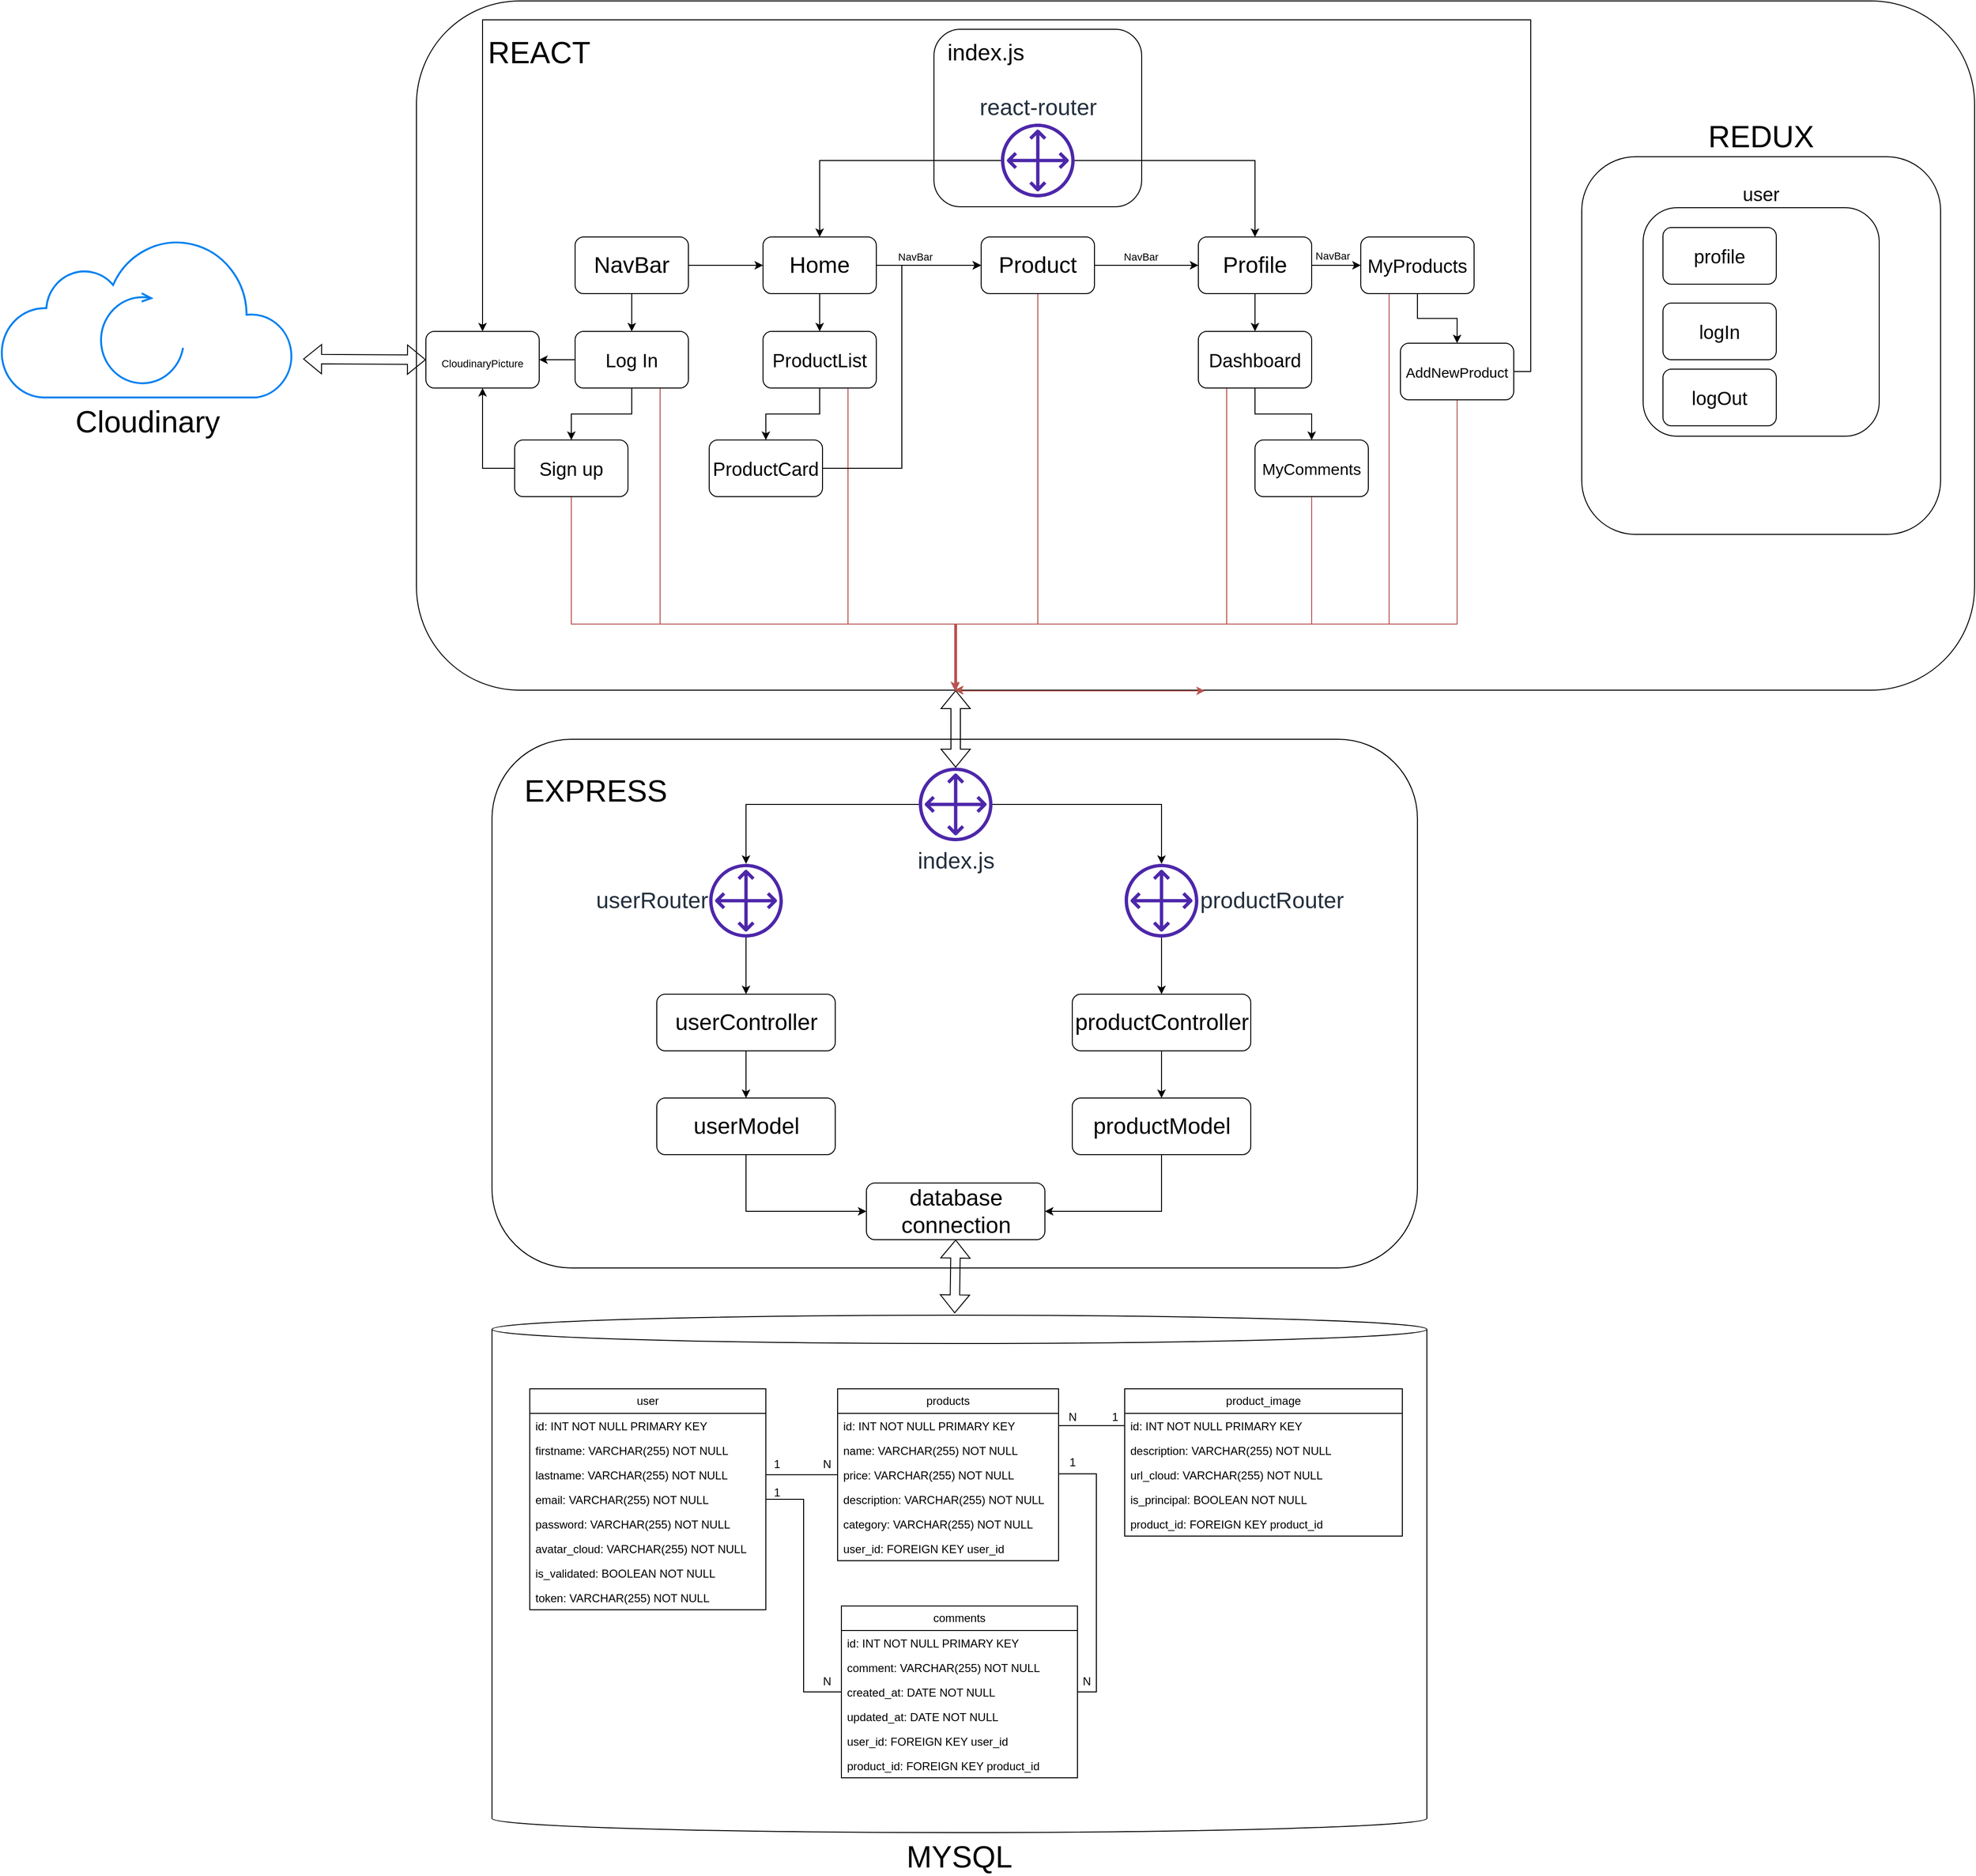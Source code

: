 <mxfile>
    <diagram name="Page-1" id="GkNhZaPV_6VtxY-AVE6r">
        <mxGraphModel dx="1328" dy="905" grid="1" gridSize="10" guides="1" tooltips="1" connect="1" arrows="1" fold="1" page="1" pageScale="1" pageWidth="1169" pageHeight="1654" math="0" shadow="0">
            <root>
                <mxCell id="0"/>
                <mxCell id="1" parent="0"/>
                <mxCell id="a4u-ldLNROcRacnfrWW--4" value="" style="rounded=1;whiteSpace=wrap;html=1;" parent="1" vertex="1">
                    <mxGeometry x="520" y="10" width="1650" height="730" as="geometry"/>
                </mxCell>
                <mxCell id="a4u-ldLNROcRacnfrWW--5" value="" style="rounded=1;whiteSpace=wrap;html=1;" parent="1" vertex="1">
                    <mxGeometry x="600" y="792" width="980" height="560" as="geometry"/>
                </mxCell>
                <mxCell id="a4u-ldLNROcRacnfrWW--6" value="&lt;font style=&quot;font-size: 32px;&quot;&gt;MYSQL&lt;/font&gt;" style="shape=cylinder3;whiteSpace=wrap;html=1;boundedLbl=1;backgroundOutline=1;size=15;labelPosition=center;verticalLabelPosition=bottom;align=center;verticalAlign=top;" parent="1" vertex="1">
                    <mxGeometry x="600" y="1402" width="990" height="548" as="geometry"/>
                </mxCell>
                <mxCell id="a4u-ldLNROcRacnfrWW--7" value="REACT" style="text;html=1;strokeColor=none;fillColor=none;align=center;verticalAlign=middle;whiteSpace=wrap;rounded=0;fontSize=32;" parent="1" vertex="1">
                    <mxGeometry x="620" y="50" width="60" height="30" as="geometry"/>
                </mxCell>
                <mxCell id="a4u-ldLNROcRacnfrWW--11" value="EXPRESS" style="text;html=1;strokeColor=none;fillColor=none;align=center;verticalAlign=middle;whiteSpace=wrap;rounded=0;fontSize=32;" parent="1" vertex="1">
                    <mxGeometry x="680" y="832" width="60" height="30" as="geometry"/>
                </mxCell>
                <mxCell id="a4u-ldLNROcRacnfrWW--13" value="" style="shape=flexArrow;endArrow=classic;startArrow=classic;html=1;rounded=0;" parent="1" source="a4u-ldLNROcRacnfrWW--16" edge="1">
                    <mxGeometry width="100" height="100" relative="1" as="geometry">
                        <mxPoint x="1080" y="660" as="sourcePoint"/>
                        <mxPoint x="1091" y="740" as="targetPoint"/>
                    </mxGeometry>
                </mxCell>
                <mxCell id="a4u-ldLNROcRacnfrWW--14" value="" style="shape=flexArrow;endArrow=classic;startArrow=classic;html=1;rounded=0;exitX=0.5;exitY=1;exitDx=0;exitDy=0;" parent="1" source="a4u-ldLNROcRacnfrWW--30" edge="1">
                    <mxGeometry width="100" height="100" relative="1" as="geometry">
                        <mxPoint x="1090" y="1412" as="sourcePoint"/>
                        <mxPoint x="1090" y="1400" as="targetPoint"/>
                    </mxGeometry>
                </mxCell>
                <mxCell id="a4u-ldLNROcRacnfrWW--28" style="edgeStyle=orthogonalEdgeStyle;rounded=0;orthogonalLoop=1;jettySize=auto;html=1;" parent="1" source="a4u-ldLNROcRacnfrWW--15" target="a4u-ldLNROcRacnfrWW--24" edge="1">
                    <mxGeometry relative="1" as="geometry"/>
                </mxCell>
                <mxCell id="a4u-ldLNROcRacnfrWW--15" value="&lt;font style=&quot;font-size: 24px;&quot;&gt;userController&lt;/font&gt;" style="rounded=1;whiteSpace=wrap;html=1;" parent="1" vertex="1">
                    <mxGeometry x="774.5" y="1062" width="189" height="60" as="geometry"/>
                </mxCell>
                <mxCell id="a4u-ldLNROcRacnfrWW--21" style="edgeStyle=orthogonalEdgeStyle;rounded=0;orthogonalLoop=1;jettySize=auto;html=1;" parent="1" source="a4u-ldLNROcRacnfrWW--16" target="a4u-ldLNROcRacnfrWW--18" edge="1">
                    <mxGeometry relative="1" as="geometry"/>
                </mxCell>
                <mxCell id="a4u-ldLNROcRacnfrWW--22" style="edgeStyle=orthogonalEdgeStyle;rounded=0;orthogonalLoop=1;jettySize=auto;html=1;" parent="1" source="a4u-ldLNROcRacnfrWW--16" target="a4u-ldLNROcRacnfrWW--17" edge="1">
                    <mxGeometry relative="1" as="geometry"/>
                </mxCell>
                <mxCell id="a4u-ldLNROcRacnfrWW--16" value="&lt;font style=&quot;font-size: 24px;&quot;&gt;index.js&lt;br&gt;&lt;/font&gt;" style="sketch=0;outlineConnect=0;fontColor=#232F3E;gradientColor=none;fillColor=#4D27AA;strokeColor=none;dashed=0;verticalLabelPosition=bottom;verticalAlign=top;align=center;html=1;fontSize=12;fontStyle=0;aspect=fixed;pointerEvents=1;shape=mxgraph.aws4.customer_gateway;labelPosition=center;" parent="1" vertex="1">
                    <mxGeometry x="1052" y="822" width="78" height="78" as="geometry"/>
                </mxCell>
                <mxCell id="a4u-ldLNROcRacnfrWW--26" style="edgeStyle=orthogonalEdgeStyle;rounded=0;orthogonalLoop=1;jettySize=auto;html=1;entryX=0.5;entryY=0;entryDx=0;entryDy=0;" parent="1" source="a4u-ldLNROcRacnfrWW--17" target="a4u-ldLNROcRacnfrWW--15" edge="1">
                    <mxGeometry relative="1" as="geometry"/>
                </mxCell>
                <mxCell id="a4u-ldLNROcRacnfrWW--17" value="&lt;font style=&quot;font-size: 24px;&quot;&gt;userRouter&lt;br&gt;&lt;/font&gt;" style="sketch=0;outlineConnect=0;fontColor=#232F3E;gradientColor=none;fillColor=#4D27AA;strokeColor=none;dashed=0;verticalLabelPosition=middle;verticalAlign=middle;align=right;html=1;fontSize=12;fontStyle=0;aspect=fixed;pointerEvents=1;shape=mxgraph.aws4.customer_gateway;labelPosition=left;" parent="1" vertex="1">
                    <mxGeometry x="830" y="924" width="78" height="78" as="geometry"/>
                </mxCell>
                <mxCell id="a4u-ldLNROcRacnfrWW--27" style="edgeStyle=orthogonalEdgeStyle;rounded=0;orthogonalLoop=1;jettySize=auto;html=1;entryX=0.5;entryY=0;entryDx=0;entryDy=0;" parent="1" source="a4u-ldLNROcRacnfrWW--18" target="a4u-ldLNROcRacnfrWW--23" edge="1">
                    <mxGeometry relative="1" as="geometry"/>
                </mxCell>
                <mxCell id="a4u-ldLNROcRacnfrWW--18" value="&lt;font style=&quot;font-size: 24px;&quot;&gt;productRouter&lt;br&gt;&lt;/font&gt;" style="sketch=0;outlineConnect=0;fontColor=#232F3E;gradientColor=none;fillColor=#4D27AA;strokeColor=none;dashed=0;verticalLabelPosition=middle;verticalAlign=middle;align=left;html=1;fontSize=12;fontStyle=0;aspect=fixed;pointerEvents=1;shape=mxgraph.aws4.customer_gateway;labelPosition=right;" parent="1" vertex="1">
                    <mxGeometry x="1270" y="924" width="78" height="78" as="geometry"/>
                </mxCell>
                <mxCell id="a4u-ldLNROcRacnfrWW--29" style="edgeStyle=orthogonalEdgeStyle;rounded=0;orthogonalLoop=1;jettySize=auto;html=1;" parent="1" source="a4u-ldLNROcRacnfrWW--23" target="a4u-ldLNROcRacnfrWW--25" edge="1">
                    <mxGeometry relative="1" as="geometry"/>
                </mxCell>
                <mxCell id="a4u-ldLNROcRacnfrWW--23" value="&lt;font style=&quot;font-size: 24px;&quot;&gt;productController&lt;/font&gt;" style="rounded=1;whiteSpace=wrap;html=1;" parent="1" vertex="1">
                    <mxGeometry x="1214.5" y="1062" width="189" height="60" as="geometry"/>
                </mxCell>
                <mxCell id="a4u-ldLNROcRacnfrWW--32" style="edgeStyle=orthogonalEdgeStyle;rounded=0;orthogonalLoop=1;jettySize=auto;html=1;exitX=0.5;exitY=1;exitDx=0;exitDy=0;entryX=0;entryY=0.5;entryDx=0;entryDy=0;" parent="1" source="a4u-ldLNROcRacnfrWW--24" target="a4u-ldLNROcRacnfrWW--30" edge="1">
                    <mxGeometry relative="1" as="geometry"/>
                </mxCell>
                <mxCell id="a4u-ldLNROcRacnfrWW--24" value="&lt;font style=&quot;font-size: 24px;&quot;&gt;userModel&lt;/font&gt;" style="rounded=1;whiteSpace=wrap;html=1;" parent="1" vertex="1">
                    <mxGeometry x="774.5" y="1172" width="189" height="60" as="geometry"/>
                </mxCell>
                <mxCell id="a4u-ldLNROcRacnfrWW--33" style="edgeStyle=orthogonalEdgeStyle;rounded=0;orthogonalLoop=1;jettySize=auto;html=1;exitX=0.5;exitY=1;exitDx=0;exitDy=0;entryX=1;entryY=0.5;entryDx=0;entryDy=0;" parent="1" source="a4u-ldLNROcRacnfrWW--25" target="a4u-ldLNROcRacnfrWW--30" edge="1">
                    <mxGeometry relative="1" as="geometry"/>
                </mxCell>
                <mxCell id="a4u-ldLNROcRacnfrWW--25" value="&lt;font style=&quot;font-size: 24px;&quot;&gt;productModel&lt;/font&gt;" style="rounded=1;whiteSpace=wrap;html=1;" parent="1" vertex="1">
                    <mxGeometry x="1214.5" y="1172" width="189" height="60" as="geometry"/>
                </mxCell>
                <mxCell id="a4u-ldLNROcRacnfrWW--30" value="&lt;font style=&quot;font-size: 24px;&quot;&gt;database&lt;br&gt;connection&lt;/font&gt;" style="rounded=1;whiteSpace=wrap;html=1;" parent="1" vertex="1">
                    <mxGeometry x="996.5" y="1262" width="189" height="60" as="geometry"/>
                </mxCell>
                <mxCell id="a4u-ldLNROcRacnfrWW--34" value="" style="rounded=1;whiteSpace=wrap;html=1;labelPosition=center;verticalLabelPosition=middle;align=center;verticalAlign=middle;" parent="1" vertex="1">
                    <mxGeometry x="1068" y="40" width="220" height="188" as="geometry"/>
                </mxCell>
                <mxCell id="a4u-ldLNROcRacnfrWW--41" style="edgeStyle=orthogonalEdgeStyle;rounded=0;orthogonalLoop=1;jettySize=auto;html=1;entryX=0.5;entryY=0;entryDx=0;entryDy=0;" parent="1" source="a4u-ldLNROcRacnfrWW--35" target="a4u-ldLNROcRacnfrWW--38" edge="1">
                    <mxGeometry relative="1" as="geometry"/>
                </mxCell>
                <mxCell id="a4u-ldLNROcRacnfrWW--43" style="edgeStyle=orthogonalEdgeStyle;rounded=0;orthogonalLoop=1;jettySize=auto;html=1;" parent="1" source="a4u-ldLNROcRacnfrWW--35" target="a4u-ldLNROcRacnfrWW--40" edge="1">
                    <mxGeometry relative="1" as="geometry"/>
                </mxCell>
                <mxCell id="a4u-ldLNROcRacnfrWW--35" value="react-router" style="sketch=0;outlineConnect=0;fontColor=#232F3E;gradientColor=none;fillColor=#4D27AA;strokeColor=none;dashed=0;verticalLabelPosition=top;verticalAlign=bottom;align=center;html=1;fontSize=24;fontStyle=0;aspect=fixed;pointerEvents=1;shape=mxgraph.aws4.customer_gateway;labelPosition=center;" parent="1" vertex="1">
                    <mxGeometry x="1139" y="140" width="78" height="78" as="geometry"/>
                </mxCell>
                <mxCell id="a4u-ldLNROcRacnfrWW--37" value="index.js" style="text;html=1;strokeColor=none;fillColor=none;align=center;verticalAlign=middle;whiteSpace=wrap;rounded=0;fontSize=24;" parent="1" vertex="1">
                    <mxGeometry x="1078" y="50" width="90" height="30" as="geometry"/>
                </mxCell>
                <mxCell id="a4u-ldLNROcRacnfrWW--48" style="edgeStyle=orthogonalEdgeStyle;rounded=0;orthogonalLoop=1;jettySize=auto;html=1;exitX=1;exitY=0.5;exitDx=0;exitDy=0;" parent="1" source="a4u-ldLNROcRacnfrWW--38" target="a4u-ldLNROcRacnfrWW--39" edge="1">
                    <mxGeometry relative="1" as="geometry"/>
                </mxCell>
                <mxCell id="a4u-ldLNROcRacnfrWW--50" value="NavBar" style="edgeLabel;html=1;align=center;verticalAlign=middle;resizable=0;points=[];" parent="a4u-ldLNROcRacnfrWW--48" vertex="1" connectable="0">
                    <mxGeometry x="-0.261" y="2" relative="1" as="geometry">
                        <mxPoint y="-7" as="offset"/>
                    </mxGeometry>
                </mxCell>
                <mxCell id="a4u-ldLNROcRacnfrWW--55" style="edgeStyle=orthogonalEdgeStyle;rounded=0;orthogonalLoop=1;jettySize=auto;html=1;exitX=0.5;exitY=1;exitDx=0;exitDy=0;entryX=0.5;entryY=0;entryDx=0;entryDy=0;" parent="1" source="a4u-ldLNROcRacnfrWW--38" target="a4u-ldLNROcRacnfrWW--52" edge="1">
                    <mxGeometry relative="1" as="geometry"/>
                </mxCell>
                <mxCell id="a4u-ldLNROcRacnfrWW--38" value="Home" style="rounded=1;whiteSpace=wrap;html=1;fontSize=24;" parent="1" vertex="1">
                    <mxGeometry x="887" y="260" width="120" height="60" as="geometry"/>
                </mxCell>
                <mxCell id="a4u-ldLNROcRacnfrWW--49" style="edgeStyle=orthogonalEdgeStyle;rounded=0;orthogonalLoop=1;jettySize=auto;html=1;exitX=1;exitY=0.5;exitDx=0;exitDy=0;entryX=0;entryY=0.5;entryDx=0;entryDy=0;" parent="1" source="a4u-ldLNROcRacnfrWW--39" target="a4u-ldLNROcRacnfrWW--40" edge="1">
                    <mxGeometry relative="1" as="geometry"/>
                </mxCell>
                <mxCell id="a4u-ldLNROcRacnfrWW--51" value="NavBar" style="edgeLabel;html=1;align=center;verticalAlign=middle;resizable=0;points=[];" parent="a4u-ldLNROcRacnfrWW--49" vertex="1" connectable="0">
                    <mxGeometry x="-0.117" y="-4" relative="1" as="geometry">
                        <mxPoint y="-13" as="offset"/>
                    </mxGeometry>
                </mxCell>
                <mxCell id="a4u-ldLNROcRacnfrWW--107" style="edgeStyle=orthogonalEdgeStyle;rounded=0;orthogonalLoop=1;jettySize=auto;html=1;exitX=0.5;exitY=1;exitDx=0;exitDy=0;fillColor=#f8cecc;strokeColor=#b85450;" parent="1" source="a4u-ldLNROcRacnfrWW--39" edge="1">
                    <mxGeometry relative="1" as="geometry">
                        <mxPoint x="1090" y="740" as="targetPoint"/>
                        <Array as="points">
                            <mxPoint x="1178" y="670"/>
                            <mxPoint x="1091" y="670"/>
                            <mxPoint x="1091" y="740"/>
                        </Array>
                    </mxGeometry>
                </mxCell>
                <mxCell id="a4u-ldLNROcRacnfrWW--39" value="Product" style="rounded=1;whiteSpace=wrap;html=1;fontSize=24;" parent="1" vertex="1">
                    <mxGeometry x="1118" y="260" width="120" height="60" as="geometry"/>
                </mxCell>
                <mxCell id="a4u-ldLNROcRacnfrWW--65" style="edgeStyle=orthogonalEdgeStyle;rounded=0;orthogonalLoop=1;jettySize=auto;html=1;exitX=0.5;exitY=1;exitDx=0;exitDy=0;entryX=0.5;entryY=0;entryDx=0;entryDy=0;" parent="1" source="a4u-ldLNROcRacnfrWW--40" target="a4u-ldLNROcRacnfrWW--63" edge="1">
                    <mxGeometry relative="1" as="geometry"/>
                </mxCell>
                <mxCell id="a4u-ldLNROcRacnfrWW--184" style="edgeStyle=orthogonalEdgeStyle;rounded=0;orthogonalLoop=1;jettySize=auto;html=1;exitX=1;exitY=0.5;exitDx=0;exitDy=0;" parent="1" source="a4u-ldLNROcRacnfrWW--40" target="a4u-ldLNROcRacnfrWW--64" edge="1">
                    <mxGeometry relative="1" as="geometry"/>
                </mxCell>
                <mxCell id="a4u-ldLNROcRacnfrWW--40" value="Profile" style="rounded=1;whiteSpace=wrap;html=1;fontSize=24;" parent="1" vertex="1">
                    <mxGeometry x="1348" y="260" width="120" height="60" as="geometry"/>
                </mxCell>
                <mxCell id="a4u-ldLNROcRacnfrWW--47" style="edgeStyle=orthogonalEdgeStyle;rounded=0;orthogonalLoop=1;jettySize=auto;html=1;exitX=1;exitY=0.5;exitDx=0;exitDy=0;entryX=0;entryY=0.5;entryDx=0;entryDy=0;" parent="1" source="a4u-ldLNROcRacnfrWW--46" target="a4u-ldLNROcRacnfrWW--38" edge="1">
                    <mxGeometry relative="1" as="geometry"/>
                </mxCell>
                <mxCell id="a4u-ldLNROcRacnfrWW--60" style="edgeStyle=orthogonalEdgeStyle;rounded=0;orthogonalLoop=1;jettySize=auto;html=1;exitX=0.5;exitY=1;exitDx=0;exitDy=0;entryX=0.5;entryY=0;entryDx=0;entryDy=0;" parent="1" source="a4u-ldLNROcRacnfrWW--46" target="a4u-ldLNROcRacnfrWW--58" edge="1">
                    <mxGeometry relative="1" as="geometry"/>
                </mxCell>
                <mxCell id="a4u-ldLNROcRacnfrWW--46" value="NavBar" style="rounded=1;whiteSpace=wrap;html=1;fontSize=24;" parent="1" vertex="1">
                    <mxGeometry x="688" y="260" width="120" height="60" as="geometry"/>
                </mxCell>
                <mxCell id="a4u-ldLNROcRacnfrWW--56" style="edgeStyle=orthogonalEdgeStyle;rounded=0;orthogonalLoop=1;jettySize=auto;html=1;exitX=0.5;exitY=1;exitDx=0;exitDy=0;entryX=0.5;entryY=0;entryDx=0;entryDy=0;" parent="1" source="a4u-ldLNROcRacnfrWW--52" target="a4u-ldLNROcRacnfrWW--53" edge="1">
                    <mxGeometry relative="1" as="geometry"/>
                </mxCell>
                <mxCell id="a4u-ldLNROcRacnfrWW--106" style="edgeStyle=orthogonalEdgeStyle;rounded=0;orthogonalLoop=1;jettySize=auto;html=1;exitX=0.75;exitY=1;exitDx=0;exitDy=0;fillColor=#f8cecc;strokeColor=#b85450;" parent="1" source="a4u-ldLNROcRacnfrWW--52" edge="1">
                    <mxGeometry relative="1" as="geometry">
                        <mxPoint x="1090" y="740" as="targetPoint"/>
                        <Array as="points">
                            <mxPoint x="977" y="670"/>
                            <mxPoint x="1091" y="670"/>
                            <mxPoint x="1091" y="740"/>
                        </Array>
                    </mxGeometry>
                </mxCell>
                <mxCell id="a4u-ldLNROcRacnfrWW--52" value="ProductList" style="rounded=1;whiteSpace=wrap;html=1;fontSize=20;" parent="1" vertex="1">
                    <mxGeometry x="887" y="360" width="120" height="60" as="geometry"/>
                </mxCell>
                <mxCell id="a4u-ldLNROcRacnfrWW--62" style="edgeStyle=orthogonalEdgeStyle;rounded=0;orthogonalLoop=1;jettySize=auto;html=1;exitX=1;exitY=0.5;exitDx=0;exitDy=0;entryX=0;entryY=0.5;entryDx=0;entryDy=0;" parent="1" source="a4u-ldLNROcRacnfrWW--53" target="a4u-ldLNROcRacnfrWW--39" edge="1">
                    <mxGeometry relative="1" as="geometry"/>
                </mxCell>
                <mxCell id="a4u-ldLNROcRacnfrWW--53" value="ProductCard" style="rounded=1;whiteSpace=wrap;html=1;fontSize=20;" parent="1" vertex="1">
                    <mxGeometry x="830" y="475" width="120" height="60" as="geometry"/>
                </mxCell>
                <mxCell id="a4u-ldLNROcRacnfrWW--61" style="edgeStyle=orthogonalEdgeStyle;rounded=0;orthogonalLoop=1;jettySize=auto;html=1;exitX=0.5;exitY=1;exitDx=0;exitDy=0;entryX=0.5;entryY=0;entryDx=0;entryDy=0;" parent="1" source="a4u-ldLNROcRacnfrWW--58" target="a4u-ldLNROcRacnfrWW--59" edge="1">
                    <mxGeometry relative="1" as="geometry"/>
                </mxCell>
                <mxCell id="a4u-ldLNROcRacnfrWW--98" style="edgeStyle=orthogonalEdgeStyle;rounded=0;orthogonalLoop=1;jettySize=auto;html=1;exitX=0;exitY=0.5;exitDx=0;exitDy=0;entryX=1;entryY=0.5;entryDx=0;entryDy=0;" parent="1" source="a4u-ldLNROcRacnfrWW--58" target="a4u-ldLNROcRacnfrWW--97" edge="1">
                    <mxGeometry relative="1" as="geometry"/>
                </mxCell>
                <mxCell id="a4u-ldLNROcRacnfrWW--102" style="edgeStyle=orthogonalEdgeStyle;rounded=0;orthogonalLoop=1;jettySize=auto;html=1;exitX=0.75;exitY=1;exitDx=0;exitDy=0;fillColor=#f8cecc;strokeColor=#b85450;" parent="1" source="a4u-ldLNROcRacnfrWW--58" edge="1">
                    <mxGeometry relative="1" as="geometry">
                        <mxPoint x="1090" y="740" as="targetPoint"/>
                        <Array as="points">
                            <mxPoint x="778" y="670"/>
                            <mxPoint x="1091" y="670"/>
                            <mxPoint x="1091" y="740"/>
                        </Array>
                    </mxGeometry>
                </mxCell>
                <mxCell id="a4u-ldLNROcRacnfrWW--58" value="Log In" style="rounded=1;whiteSpace=wrap;html=1;fontSize=20;" parent="1" vertex="1">
                    <mxGeometry x="688" y="360" width="120" height="60" as="geometry"/>
                </mxCell>
                <mxCell id="a4u-ldLNROcRacnfrWW--101" style="edgeStyle=orthogonalEdgeStyle;rounded=0;orthogonalLoop=1;jettySize=auto;html=1;exitX=0;exitY=0.5;exitDx=0;exitDy=0;entryX=0.5;entryY=1;entryDx=0;entryDy=0;" parent="1" source="a4u-ldLNROcRacnfrWW--59" target="a4u-ldLNROcRacnfrWW--97" edge="1">
                    <mxGeometry relative="1" as="geometry"/>
                </mxCell>
                <mxCell id="a4u-ldLNROcRacnfrWW--103" style="edgeStyle=orthogonalEdgeStyle;rounded=0;orthogonalLoop=1;jettySize=auto;html=1;exitX=0.5;exitY=1;exitDx=0;exitDy=0;fillColor=#f8cecc;strokeColor=#b85450;" parent="1" source="a4u-ldLNROcRacnfrWW--59" edge="1">
                    <mxGeometry relative="1" as="geometry">
                        <mxPoint x="1090" y="740" as="targetPoint"/>
                        <Array as="points">
                            <mxPoint x="684" y="670"/>
                            <mxPoint x="1091" y="670"/>
                            <mxPoint x="1091" y="740"/>
                        </Array>
                    </mxGeometry>
                </mxCell>
                <mxCell id="a4u-ldLNROcRacnfrWW--59" value="Sign up" style="rounded=1;whiteSpace=wrap;html=1;fontSize=20;" parent="1" vertex="1">
                    <mxGeometry x="624" y="475" width="120" height="60" as="geometry"/>
                </mxCell>
                <mxCell id="a4u-ldLNROcRacnfrWW--108" style="edgeStyle=orthogonalEdgeStyle;rounded=0;orthogonalLoop=1;jettySize=auto;html=1;exitX=0.25;exitY=1;exitDx=0;exitDy=0;entryX=0.506;entryY=1.001;entryDx=0;entryDy=0;entryPerimeter=0;fillColor=#f8cecc;strokeColor=#b85450;" parent="1" source="a4u-ldLNROcRacnfrWW--63" target="a4u-ldLNROcRacnfrWW--4" edge="1">
                    <mxGeometry relative="1" as="geometry">
                        <Array as="points">
                            <mxPoint x="1378" y="670"/>
                            <mxPoint x="1092" y="670"/>
                            <mxPoint x="1092" y="741"/>
                        </Array>
                    </mxGeometry>
                </mxCell>
                <mxCell id="a4u-ldLNROcRacnfrWW--118" style="edgeStyle=orthogonalEdgeStyle;rounded=0;orthogonalLoop=1;jettySize=auto;html=1;exitX=0.5;exitY=1;exitDx=0;exitDy=0;entryX=0.5;entryY=0;entryDx=0;entryDy=0;" parent="1" source="a4u-ldLNROcRacnfrWW--63" target="a4u-ldLNROcRacnfrWW--117" edge="1">
                    <mxGeometry relative="1" as="geometry"/>
                </mxCell>
                <mxCell id="a4u-ldLNROcRacnfrWW--63" value="Dashboard" style="rounded=1;whiteSpace=wrap;html=1;fontSize=20;" parent="1" vertex="1">
                    <mxGeometry x="1348" y="360" width="120" height="60" as="geometry"/>
                </mxCell>
                <mxCell id="a4u-ldLNROcRacnfrWW--68" style="edgeStyle=orthogonalEdgeStyle;rounded=0;orthogonalLoop=1;jettySize=auto;html=1;exitX=0.5;exitY=1;exitDx=0;exitDy=0;entryX=0.5;entryY=0;entryDx=0;entryDy=0;" parent="1" source="a4u-ldLNROcRacnfrWW--64" target="a4u-ldLNROcRacnfrWW--67" edge="1">
                    <mxGeometry relative="1" as="geometry"/>
                </mxCell>
                <mxCell id="a4u-ldLNROcRacnfrWW--112" style="edgeStyle=orthogonalEdgeStyle;rounded=0;orthogonalLoop=1;jettySize=auto;html=1;exitX=0.25;exitY=1;exitDx=0;exitDy=0;fillColor=#f8cecc;strokeColor=#b85450;" parent="1" source="a4u-ldLNROcRacnfrWW--64" edge="1">
                    <mxGeometry relative="1" as="geometry">
                        <mxPoint x="1090" y="740" as="targetPoint"/>
                        <Array as="points">
                            <mxPoint x="1468" y="670"/>
                            <mxPoint x="1092" y="670"/>
                        </Array>
                    </mxGeometry>
                </mxCell>
                <mxCell id="a4u-ldLNROcRacnfrWW--64" value="MyProducts" style="rounded=1;whiteSpace=wrap;html=1;fontSize=20;" parent="1" vertex="1">
                    <mxGeometry x="1520" y="260" width="120" height="60" as="geometry"/>
                </mxCell>
                <mxCell id="a4u-ldLNROcRacnfrWW--104" style="edgeStyle=orthogonalEdgeStyle;rounded=0;orthogonalLoop=1;jettySize=auto;html=1;exitX=1;exitY=0.5;exitDx=0;exitDy=0;entryX=0.5;entryY=0;entryDx=0;entryDy=0;" parent="1" source="a4u-ldLNROcRacnfrWW--67" target="a4u-ldLNROcRacnfrWW--97" edge="1">
                    <mxGeometry relative="1" as="geometry">
                        <Array as="points">
                            <mxPoint x="1700" y="402"/>
                            <mxPoint x="1700" y="30"/>
                            <mxPoint x="590" y="30"/>
                        </Array>
                    </mxGeometry>
                </mxCell>
                <mxCell id="a4u-ldLNROcRacnfrWW--109" style="edgeStyle=orthogonalEdgeStyle;rounded=0;orthogonalLoop=1;jettySize=auto;html=1;exitX=0.5;exitY=1;exitDx=0;exitDy=0;fillColor=#f8cecc;strokeColor=#b85450;" parent="1" source="a4u-ldLNROcRacnfrWW--67" edge="1">
                    <mxGeometry relative="1" as="geometry">
                        <mxPoint x="1090" y="740" as="targetPoint"/>
                        <Array as="points">
                            <mxPoint x="1622" y="670"/>
                            <mxPoint x="1091" y="670"/>
                            <mxPoint x="1091" y="740"/>
                        </Array>
                    </mxGeometry>
                </mxCell>
                <mxCell id="a4u-ldLNROcRacnfrWW--67" value="AddNewProduct" style="rounded=1;whiteSpace=wrap;html=1;fontSize=15;" parent="1" vertex="1">
                    <mxGeometry x="1562" y="372.5" width="120" height="60" as="geometry"/>
                </mxCell>
                <mxCell id="a4u-ldLNROcRacnfrWW--69" value="&lt;font style=&quot;font-size: 32px;&quot;&gt;REDUX&lt;/font&gt;" style="rounded=1;whiteSpace=wrap;html=1;labelPosition=center;verticalLabelPosition=top;align=center;verticalAlign=bottom;" parent="1" vertex="1">
                    <mxGeometry x="1754" y="175" width="380" height="400" as="geometry"/>
                </mxCell>
                <mxCell id="a4u-ldLNROcRacnfrWW--71" value="&lt;font style=&quot;font-size: 32px;&quot;&gt;Cloudinary&lt;/font&gt;" style="html=1;verticalLabelPosition=bottom;align=center;labelBackgroundColor=#ffffff;verticalAlign=top;strokeWidth=2;strokeColor=#0080F0;shadow=0;dashed=0;shape=mxgraph.ios7.icons.retry;" parent="1" vertex="1">
                    <mxGeometry x="80" y="260" width="310" height="170" as="geometry"/>
                </mxCell>
                <mxCell id="a4u-ldLNROcRacnfrWW--92" value="" style="shape=flexArrow;endArrow=classic;startArrow=classic;html=1;rounded=0;entryX=0;entryY=0.5;entryDx=0;entryDy=0;" parent="1" target="a4u-ldLNROcRacnfrWW--97" edge="1">
                    <mxGeometry width="100" height="100" relative="1" as="geometry">
                        <mxPoint x="400" y="389.29" as="sourcePoint"/>
                        <mxPoint x="550" y="389.29" as="targetPoint"/>
                    </mxGeometry>
                </mxCell>
                <mxCell id="a4u-ldLNROcRacnfrWW--97" value="&lt;span style=&quot;font-size: 11px;&quot;&gt;CloudinaryPicture&lt;/span&gt;" style="rounded=1;whiteSpace=wrap;html=1;fontSize=20;" parent="1" vertex="1">
                    <mxGeometry x="530" y="360" width="120" height="60" as="geometry"/>
                </mxCell>
                <mxCell id="a4u-ldLNROcRacnfrWW--113" value="user" style="rounded=1;whiteSpace=wrap;html=1;fontSize=20;labelPosition=center;verticalLabelPosition=top;align=center;verticalAlign=bottom;" parent="1" vertex="1">
                    <mxGeometry x="1819" y="229" width="250" height="242" as="geometry"/>
                </mxCell>
                <mxCell id="a4u-ldLNROcRacnfrWW--114" value="profile" style="rounded=1;whiteSpace=wrap;html=1;fontSize=20;" parent="1" vertex="1">
                    <mxGeometry x="1840" y="250" width="120" height="60" as="geometry"/>
                </mxCell>
                <mxCell id="a4u-ldLNROcRacnfrWW--115" value="logIn" style="rounded=1;whiteSpace=wrap;html=1;fontSize=20;" parent="1" vertex="1">
                    <mxGeometry x="1840" y="330" width="120" height="60" as="geometry"/>
                </mxCell>
                <mxCell id="a4u-ldLNROcRacnfrWW--116" value="logOut" style="rounded=1;whiteSpace=wrap;html=1;fontSize=20;" parent="1" vertex="1">
                    <mxGeometry x="1840" y="400" width="120" height="60" as="geometry"/>
                </mxCell>
                <mxCell id="a4u-ldLNROcRacnfrWW--119" style="edgeStyle=orthogonalEdgeStyle;rounded=0;orthogonalLoop=1;jettySize=auto;html=1;exitX=0.5;exitY=1;exitDx=0;exitDy=0;entryX=0.346;entryY=1.001;entryDx=0;entryDy=0;entryPerimeter=0;fillColor=#f8cecc;strokeColor=#b85450;" parent="1" source="a4u-ldLNROcRacnfrWW--117" target="a4u-ldLNROcRacnfrWW--4" edge="1">
                    <mxGeometry relative="1" as="geometry">
                        <Array as="points">
                            <mxPoint x="1468" y="670"/>
                            <mxPoint x="1091" y="670"/>
                        </Array>
                    </mxGeometry>
                </mxCell>
                <mxCell id="a4u-ldLNROcRacnfrWW--117" value="&lt;font style=&quot;font-size: 17px;&quot;&gt;MyComments&lt;/font&gt;" style="rounded=1;whiteSpace=wrap;html=1;fontSize=20;" parent="1" vertex="1">
                    <mxGeometry x="1408" y="475" width="120" height="60" as="geometry"/>
                </mxCell>
                <mxCell id="a4u-ldLNROcRacnfrWW--128" value="user" style="swimlane;fontStyle=0;childLayout=stackLayout;horizontal=1;startSize=26;fillColor=none;horizontalStack=0;resizeParent=1;resizeParentMax=0;resizeLast=0;collapsible=1;marginBottom=0;whiteSpace=wrap;html=1;" parent="1" vertex="1">
                    <mxGeometry x="640" y="1480" width="250" height="234" as="geometry"/>
                </mxCell>
                <mxCell id="a4u-ldLNROcRacnfrWW--129" value="id: INT NOT NULL PRIMARY KEY" style="text;strokeColor=none;fillColor=none;align=left;verticalAlign=top;spacingLeft=4;spacingRight=4;overflow=hidden;rotatable=0;points=[[0,0.5],[1,0.5]];portConstraint=eastwest;whiteSpace=wrap;html=1;" parent="a4u-ldLNROcRacnfrWW--128" vertex="1">
                    <mxGeometry y="26" width="250" height="26" as="geometry"/>
                </mxCell>
                <mxCell id="a4u-ldLNROcRacnfrWW--130" value="firstname: VARCHAR(255) NOT NULL" style="text;strokeColor=none;fillColor=none;align=left;verticalAlign=top;spacingLeft=4;spacingRight=4;overflow=hidden;rotatable=0;points=[[0,0.5],[1,0.5]];portConstraint=eastwest;whiteSpace=wrap;html=1;" parent="a4u-ldLNROcRacnfrWW--128" vertex="1">
                    <mxGeometry y="52" width="250" height="26" as="geometry"/>
                </mxCell>
                <mxCell id="a4u-ldLNROcRacnfrWW--131" value="lastname: VARCHAR(255) NOT NULL" style="text;strokeColor=none;fillColor=none;align=left;verticalAlign=top;spacingLeft=4;spacingRight=4;overflow=hidden;rotatable=0;points=[[0,0.5],[1,0.5]];portConstraint=eastwest;whiteSpace=wrap;html=1;" parent="a4u-ldLNROcRacnfrWW--128" vertex="1">
                    <mxGeometry y="78" width="250" height="26" as="geometry"/>
                </mxCell>
                <mxCell id="a4u-ldLNROcRacnfrWW--132" value="email: VARCHAR(255) NOT NULL" style="text;strokeColor=none;fillColor=none;align=left;verticalAlign=top;spacingLeft=4;spacingRight=4;overflow=hidden;rotatable=0;points=[[0,0.5],[1,0.5]];portConstraint=eastwest;whiteSpace=wrap;html=1;" parent="a4u-ldLNROcRacnfrWW--128" vertex="1">
                    <mxGeometry y="104" width="250" height="26" as="geometry"/>
                </mxCell>
                <mxCell id="a4u-ldLNROcRacnfrWW--133" value="password: VARCHAR(255) NOT NULL" style="text;strokeColor=none;fillColor=none;align=left;verticalAlign=top;spacingLeft=4;spacingRight=4;overflow=hidden;rotatable=0;points=[[0,0.5],[1,0.5]];portConstraint=eastwest;whiteSpace=wrap;html=1;" parent="a4u-ldLNROcRacnfrWW--128" vertex="1">
                    <mxGeometry y="130" width="250" height="26" as="geometry"/>
                </mxCell>
                <mxCell id="a4u-ldLNROcRacnfrWW--134" value="avatar_cloud: VARCHAR(255) NOT NULL" style="text;strokeColor=none;fillColor=none;align=left;verticalAlign=top;spacingLeft=4;spacingRight=4;overflow=hidden;rotatable=0;points=[[0,0.5],[1,0.5]];portConstraint=eastwest;whiteSpace=wrap;html=1;" parent="a4u-ldLNROcRacnfrWW--128" vertex="1">
                    <mxGeometry y="156" width="250" height="26" as="geometry"/>
                </mxCell>
                <mxCell id="7" value="is_validated: BOOLEAN NOT NULL" style="text;strokeColor=none;fillColor=none;align=left;verticalAlign=top;spacingLeft=4;spacingRight=4;overflow=hidden;rotatable=0;points=[[0,0.5],[1,0.5]];portConstraint=eastwest;whiteSpace=wrap;html=1;" vertex="1" parent="a4u-ldLNROcRacnfrWW--128">
                    <mxGeometry y="182" width="250" height="26" as="geometry"/>
                </mxCell>
                <mxCell id="8" value="token: VARCHAR(255) NOT NULL" style="text;strokeColor=none;fillColor=none;align=left;verticalAlign=top;spacingLeft=4;spacingRight=4;overflow=hidden;rotatable=0;points=[[0,0.5],[1,0.5]];portConstraint=eastwest;whiteSpace=wrap;html=1;" vertex="1" parent="a4u-ldLNROcRacnfrWW--128">
                    <mxGeometry y="208" width="250" height="26" as="geometry"/>
                </mxCell>
                <mxCell id="a4u-ldLNROcRacnfrWW--135" value="products" style="swimlane;fontStyle=0;childLayout=stackLayout;horizontal=1;startSize=26;fillColor=none;horizontalStack=0;resizeParent=1;resizeParentMax=0;resizeLast=0;collapsible=1;marginBottom=0;whiteSpace=wrap;html=1;" parent="1" vertex="1">
                    <mxGeometry x="966" y="1480" width="234" height="182" as="geometry"/>
                </mxCell>
                <mxCell id="a4u-ldLNROcRacnfrWW--136" value="id: INT NOT NULL PRIMARY KEY" style="text;strokeColor=none;fillColor=none;align=left;verticalAlign=top;spacingLeft=4;spacingRight=4;overflow=hidden;rotatable=0;points=[[0,0.5],[1,0.5]];portConstraint=eastwest;whiteSpace=wrap;html=1;" parent="a4u-ldLNROcRacnfrWW--135" vertex="1">
                    <mxGeometry y="26" width="234" height="26" as="geometry"/>
                </mxCell>
                <mxCell id="a4u-ldLNROcRacnfrWW--137" value="name: VARCHAR(255) NOT NULL" style="text;strokeColor=none;fillColor=none;align=left;verticalAlign=top;spacingLeft=4;spacingRight=4;overflow=hidden;rotatable=0;points=[[0,0.5],[1,0.5]];portConstraint=eastwest;whiteSpace=wrap;html=1;" parent="a4u-ldLNROcRacnfrWW--135" vertex="1">
                    <mxGeometry y="52" width="234" height="26" as="geometry"/>
                </mxCell>
                <mxCell id="a4u-ldLNROcRacnfrWW--138" value="price: VARCHAR(255) NOT NULL" style="text;strokeColor=none;fillColor=none;align=left;verticalAlign=top;spacingLeft=4;spacingRight=4;overflow=hidden;rotatable=0;points=[[0,0.5],[1,0.5]];portConstraint=eastwest;whiteSpace=wrap;html=1;" parent="a4u-ldLNROcRacnfrWW--135" vertex="1">
                    <mxGeometry y="78" width="234" height="26" as="geometry"/>
                </mxCell>
                <mxCell id="a4u-ldLNROcRacnfrWW--139" value="description: VARCHAR(255) NOT NULL" style="text;strokeColor=none;fillColor=none;align=left;verticalAlign=top;spacingLeft=4;spacingRight=4;overflow=hidden;rotatable=0;points=[[0,0.5],[1,0.5]];portConstraint=eastwest;whiteSpace=wrap;html=1;" parent="a4u-ldLNROcRacnfrWW--135" vertex="1">
                    <mxGeometry y="104" width="234" height="26" as="geometry"/>
                </mxCell>
                <mxCell id="6" value="category: VARCHAR(255) NOT NULL" style="text;strokeColor=none;fillColor=none;align=left;verticalAlign=top;spacingLeft=4;spacingRight=4;overflow=hidden;rotatable=0;points=[[0,0.5],[1,0.5]];portConstraint=eastwest;whiteSpace=wrap;html=1;" vertex="1" parent="a4u-ldLNROcRacnfrWW--135">
                    <mxGeometry y="130" width="234" height="26" as="geometry"/>
                </mxCell>
                <mxCell id="a4u-ldLNROcRacnfrWW--141" value="user_id: FOREIGN KEY user_id" style="text;strokeColor=none;fillColor=none;align=left;verticalAlign=top;spacingLeft=4;spacingRight=4;overflow=hidden;rotatable=0;points=[[0,0.5],[1,0.5]];portConstraint=eastwest;whiteSpace=wrap;html=1;" parent="a4u-ldLNROcRacnfrWW--135" vertex="1">
                    <mxGeometry y="156" width="234" height="26" as="geometry"/>
                </mxCell>
                <mxCell id="a4u-ldLNROcRacnfrWW--142" style="edgeStyle=orthogonalEdgeStyle;rounded=0;orthogonalLoop=1;jettySize=auto;html=1;exitX=0;exitY=0.5;exitDx=0;exitDy=0;entryX=1;entryY=0.5;entryDx=0;entryDy=0;endArrow=none;endFill=0;startArrow=none;startFill=0;" parent="1" source="a4u-ldLNROcRacnfrWW--138" target="a4u-ldLNROcRacnfrWW--131" edge="1">
                    <mxGeometry relative="1" as="geometry"/>
                </mxCell>
                <mxCell id="a4u-ldLNROcRacnfrWW--144" value="1" style="text;html=1;strokeColor=none;fillColor=none;align=center;verticalAlign=middle;whiteSpace=wrap;rounded=0;" parent="1" vertex="1">
                    <mxGeometry x="887" y="1550" width="30" height="20" as="geometry"/>
                </mxCell>
                <mxCell id="a4u-ldLNROcRacnfrWW--152" value="N" style="text;html=1;strokeColor=none;fillColor=none;align=center;verticalAlign=middle;whiteSpace=wrap;rounded=0;" parent="1" vertex="1">
                    <mxGeometry x="940" y="1550" width="30" height="20" as="geometry"/>
                </mxCell>
                <mxCell id="a4u-ldLNROcRacnfrWW--153" value="comments" style="swimlane;fontStyle=0;childLayout=stackLayout;horizontal=1;startSize=26;fillColor=none;horizontalStack=0;resizeParent=1;resizeParentMax=0;resizeLast=0;collapsible=1;marginBottom=0;whiteSpace=wrap;html=1;" parent="1" vertex="1">
                    <mxGeometry x="970" y="1710" width="250" height="182" as="geometry"/>
                </mxCell>
                <mxCell id="a4u-ldLNROcRacnfrWW--154" value="id: INT NOT NULL PRIMARY KEY" style="text;strokeColor=none;fillColor=none;align=left;verticalAlign=top;spacingLeft=4;spacingRight=4;overflow=hidden;rotatable=0;points=[[0,0.5],[1,0.5]];portConstraint=eastwest;whiteSpace=wrap;html=1;" parent="a4u-ldLNROcRacnfrWW--153" vertex="1">
                    <mxGeometry y="26" width="250" height="26" as="geometry"/>
                </mxCell>
                <mxCell id="a4u-ldLNROcRacnfrWW--155" value="comment: VARCHAR(255) NOT NULL" style="text;strokeColor=none;fillColor=none;align=left;verticalAlign=top;spacingLeft=4;spacingRight=4;overflow=hidden;rotatable=0;points=[[0,0.5],[1,0.5]];portConstraint=eastwest;whiteSpace=wrap;html=1;" parent="a4u-ldLNROcRacnfrWW--153" vertex="1">
                    <mxGeometry y="52" width="250" height="26" as="geometry"/>
                </mxCell>
                <mxCell id="a4u-ldLNROcRacnfrWW--156" value="created_at: DATE NOT NULL" style="text;strokeColor=none;fillColor=none;align=left;verticalAlign=top;spacingLeft=4;spacingRight=4;overflow=hidden;rotatable=0;points=[[0,0.5],[1,0.5]];portConstraint=eastwest;whiteSpace=wrap;html=1;" parent="a4u-ldLNROcRacnfrWW--153" vertex="1">
                    <mxGeometry y="78" width="250" height="26" as="geometry"/>
                </mxCell>
                <mxCell id="a4u-ldLNROcRacnfrWW--157" value="updated_at: DATE NOT NULL" style="text;strokeColor=none;fillColor=none;align=left;verticalAlign=top;spacingLeft=4;spacingRight=4;overflow=hidden;rotatable=0;points=[[0,0.5],[1,0.5]];portConstraint=eastwest;whiteSpace=wrap;html=1;" parent="a4u-ldLNROcRacnfrWW--153" vertex="1">
                    <mxGeometry y="104" width="250" height="26" as="geometry"/>
                </mxCell>
                <mxCell id="a4u-ldLNROcRacnfrWW--159" value="user_id: FOREIGN KEY user_id" style="text;strokeColor=none;fillColor=none;align=left;verticalAlign=top;spacingLeft=4;spacingRight=4;overflow=hidden;rotatable=0;points=[[0,0.5],[1,0.5]];portConstraint=eastwest;whiteSpace=wrap;html=1;" parent="a4u-ldLNROcRacnfrWW--153" vertex="1">
                    <mxGeometry y="130" width="250" height="26" as="geometry"/>
                </mxCell>
                <mxCell id="a4u-ldLNROcRacnfrWW--166" value="product_id: FOREIGN KEY product_id" style="text;strokeColor=none;fillColor=none;align=left;verticalAlign=top;spacingLeft=4;spacingRight=4;overflow=hidden;rotatable=0;points=[[0,0.5],[1,0.5]];portConstraint=eastwest;whiteSpace=wrap;html=1;" parent="a4u-ldLNROcRacnfrWW--153" vertex="1">
                    <mxGeometry y="156" width="250" height="26" as="geometry"/>
                </mxCell>
                <mxCell id="a4u-ldLNROcRacnfrWW--160" style="edgeStyle=orthogonalEdgeStyle;rounded=0;orthogonalLoop=1;jettySize=auto;html=1;exitX=1;exitY=0.5;exitDx=0;exitDy=0;entryX=0;entryY=0.5;entryDx=0;entryDy=0;endArrow=none;endFill=0;" parent="1" source="a4u-ldLNROcRacnfrWW--132" target="a4u-ldLNROcRacnfrWW--153" edge="1">
                    <mxGeometry relative="1" as="geometry"/>
                </mxCell>
                <mxCell id="a4u-ldLNROcRacnfrWW--161" value="1" style="text;html=1;strokeColor=none;fillColor=none;align=center;verticalAlign=middle;whiteSpace=wrap;rounded=0;" parent="1" vertex="1">
                    <mxGeometry x="887" y="1580" width="30" height="20" as="geometry"/>
                </mxCell>
                <mxCell id="a4u-ldLNROcRacnfrWW--162" value="N" style="text;html=1;strokeColor=none;fillColor=none;align=center;verticalAlign=middle;whiteSpace=wrap;rounded=0;" parent="1" vertex="1">
                    <mxGeometry x="940" y="1780" width="30" height="20" as="geometry"/>
                </mxCell>
                <mxCell id="a4u-ldLNROcRacnfrWW--163" style="edgeStyle=orthogonalEdgeStyle;rounded=0;orthogonalLoop=1;jettySize=auto;html=1;exitX=1;exitY=0.5;exitDx=0;exitDy=0;entryX=1;entryY=0.5;entryDx=0;entryDy=0;endArrow=none;endFill=0;" parent="1" source="a4u-ldLNROcRacnfrWW--138" target="a4u-ldLNROcRacnfrWW--156" edge="1">
                    <mxGeometry relative="1" as="geometry">
                        <Array as="points">
                            <mxPoint x="1240" y="1570"/>
                            <mxPoint x="1240" y="1801"/>
                        </Array>
                    </mxGeometry>
                </mxCell>
                <mxCell id="a4u-ldLNROcRacnfrWW--164" value="N" style="text;html=1;strokeColor=none;fillColor=none;align=center;verticalAlign=middle;whiteSpace=wrap;rounded=0;" parent="1" vertex="1">
                    <mxGeometry x="1214.5" y="1780" width="30" height="20" as="geometry"/>
                </mxCell>
                <mxCell id="a4u-ldLNROcRacnfrWW--165" value="1" style="text;html=1;strokeColor=none;fillColor=none;align=center;verticalAlign=middle;whiteSpace=wrap;rounded=0;" parent="1" vertex="1">
                    <mxGeometry x="1200" y="1548" width="30" height="20" as="geometry"/>
                </mxCell>
                <mxCell id="a4u-ldLNROcRacnfrWW--169" value="product_image" style="swimlane;fontStyle=0;childLayout=stackLayout;horizontal=1;startSize=26;fillColor=none;horizontalStack=0;resizeParent=1;resizeParentMax=0;resizeLast=0;collapsible=1;marginBottom=0;whiteSpace=wrap;html=1;" parent="1" vertex="1">
                    <mxGeometry x="1270" y="1480" width="294" height="156" as="geometry"/>
                </mxCell>
                <mxCell id="a4u-ldLNROcRacnfrWW--170" value="id: INT NOT NULL PRIMARY KEY" style="text;strokeColor=none;fillColor=none;align=left;verticalAlign=top;spacingLeft=4;spacingRight=4;overflow=hidden;rotatable=0;points=[[0,0.5],[1,0.5]];portConstraint=eastwest;whiteSpace=wrap;html=1;" parent="a4u-ldLNROcRacnfrWW--169" vertex="1">
                    <mxGeometry y="26" width="294" height="26" as="geometry"/>
                </mxCell>
                <mxCell id="a4u-ldLNROcRacnfrWW--173" value="description: VARCHAR(255) NOT NULL" style="text;strokeColor=none;fillColor=none;align=left;verticalAlign=top;spacingLeft=4;spacingRight=4;overflow=hidden;rotatable=0;points=[[0,0.5],[1,0.5]];portConstraint=eastwest;whiteSpace=wrap;html=1;" parent="a4u-ldLNROcRacnfrWW--169" vertex="1">
                    <mxGeometry y="52" width="294" height="26" as="geometry"/>
                </mxCell>
                <mxCell id="a4u-ldLNROcRacnfrWW--174" value="url_cloud: VARCHAR(255) NOT NULL" style="text;strokeColor=none;fillColor=none;align=left;verticalAlign=top;spacingLeft=4;spacingRight=4;overflow=hidden;rotatable=0;points=[[0,0.5],[1,0.5]];portConstraint=eastwest;whiteSpace=wrap;html=1;" parent="a4u-ldLNROcRacnfrWW--169" vertex="1">
                    <mxGeometry y="78" width="294" height="26" as="geometry"/>
                </mxCell>
                <mxCell id="a4u-ldLNROcRacnfrWW--175" value="is_principal: BOOLEAN NOT NULL" style="text;strokeColor=none;fillColor=none;align=left;verticalAlign=top;spacingLeft=4;spacingRight=4;overflow=hidden;rotatable=0;points=[[0,0.5],[1,0.5]];portConstraint=eastwest;whiteSpace=wrap;html=1;" parent="a4u-ldLNROcRacnfrWW--169" vertex="1">
                    <mxGeometry y="104" width="294" height="26" as="geometry"/>
                </mxCell>
                <mxCell id="a4u-ldLNROcRacnfrWW--176" value="product_id: FOREIGN KEY product_id" style="text;strokeColor=none;fillColor=none;align=left;verticalAlign=top;spacingLeft=4;spacingRight=4;overflow=hidden;rotatable=0;points=[[0,0.5],[1,0.5]];portConstraint=eastwest;whiteSpace=wrap;html=1;" parent="a4u-ldLNROcRacnfrWW--169" vertex="1">
                    <mxGeometry y="130" width="294" height="26" as="geometry"/>
                </mxCell>
                <mxCell id="a4u-ldLNROcRacnfrWW--180" style="edgeStyle=orthogonalEdgeStyle;rounded=0;orthogonalLoop=1;jettySize=auto;html=1;exitX=1;exitY=0.5;exitDx=0;exitDy=0;entryX=0;entryY=0.5;entryDx=0;entryDy=0;endArrow=none;endFill=0;" parent="1" source="a4u-ldLNROcRacnfrWW--136" target="a4u-ldLNROcRacnfrWW--170" edge="1">
                    <mxGeometry relative="1" as="geometry"/>
                </mxCell>
                <mxCell id="a4u-ldLNROcRacnfrWW--181" value="1" style="text;html=1;strokeColor=none;fillColor=none;align=center;verticalAlign=middle;whiteSpace=wrap;rounded=0;" parent="1" vertex="1">
                    <mxGeometry x="1244.5" y="1500" width="30" height="20" as="geometry"/>
                </mxCell>
                <mxCell id="a4u-ldLNROcRacnfrWW--182" value="N" style="text;html=1;strokeColor=none;fillColor=none;align=center;verticalAlign=middle;whiteSpace=wrap;rounded=0;" parent="1" vertex="1">
                    <mxGeometry x="1200" y="1500" width="30" height="20" as="geometry"/>
                </mxCell>
                <mxCell id="a4u-ldLNROcRacnfrWW--185" value="NavBar" style="edgeLabel;html=1;align=center;verticalAlign=middle;resizable=0;points=[];" parent="1" vertex="1" connectable="0">
                    <mxGeometry x="1490.001" y="280.0" as="geometry"/>
                </mxCell>
            </root>
        </mxGraphModel>
    </diagram>
</mxfile>